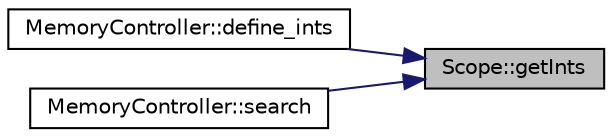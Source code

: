 digraph "Scope::getInts"
{
 // INTERACTIVE_SVG=YES
 // LATEX_PDF_SIZE
  edge [fontname="Helvetica",fontsize="10",labelfontname="Helvetica",labelfontsize="10"];
  node [fontname="Helvetica",fontsize="10",shape=record];
  rankdir="RL";
  Node1 [label="Scope::getInts",height=0.2,width=0.4,color="black", fillcolor="grey75", style="filled", fontcolor="black",tooltip=" "];
  Node1 -> Node2 [dir="back",color="midnightblue",fontsize="10",style="solid",fontname="Helvetica"];
  Node2 [label="MemoryController::define_ints",height=0.2,width=0.4,color="black", fillcolor="white", style="filled",URL="$classMemoryController.html#ab48b3de5ed7f68eec61b77343f747a55",tooltip=" "];
  Node1 -> Node3 [dir="back",color="midnightblue",fontsize="10",style="solid",fontname="Helvetica"];
  Node3 [label="MemoryController::search",height=0.2,width=0.4,color="black", fillcolor="white", style="filled",URL="$classMemoryController.html#aa9db24d5c470a2fb527a37c13408fe63",tooltip="search for a Variable in the availables scopes"];
}
